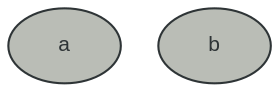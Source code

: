 digraph G 
{
    node [
        fontname  = Arial,
        fontcolor = "#2e3436",
        fontsize  = 10,

        style     = filled,
        color     = "#2e3436",
        fillcolor = "#babdb6",
        shape     = ellipse
    ];

    splines = true;
    overlap = false;
    "a" [label = "a"]
    "b" [label = "b"]

}
